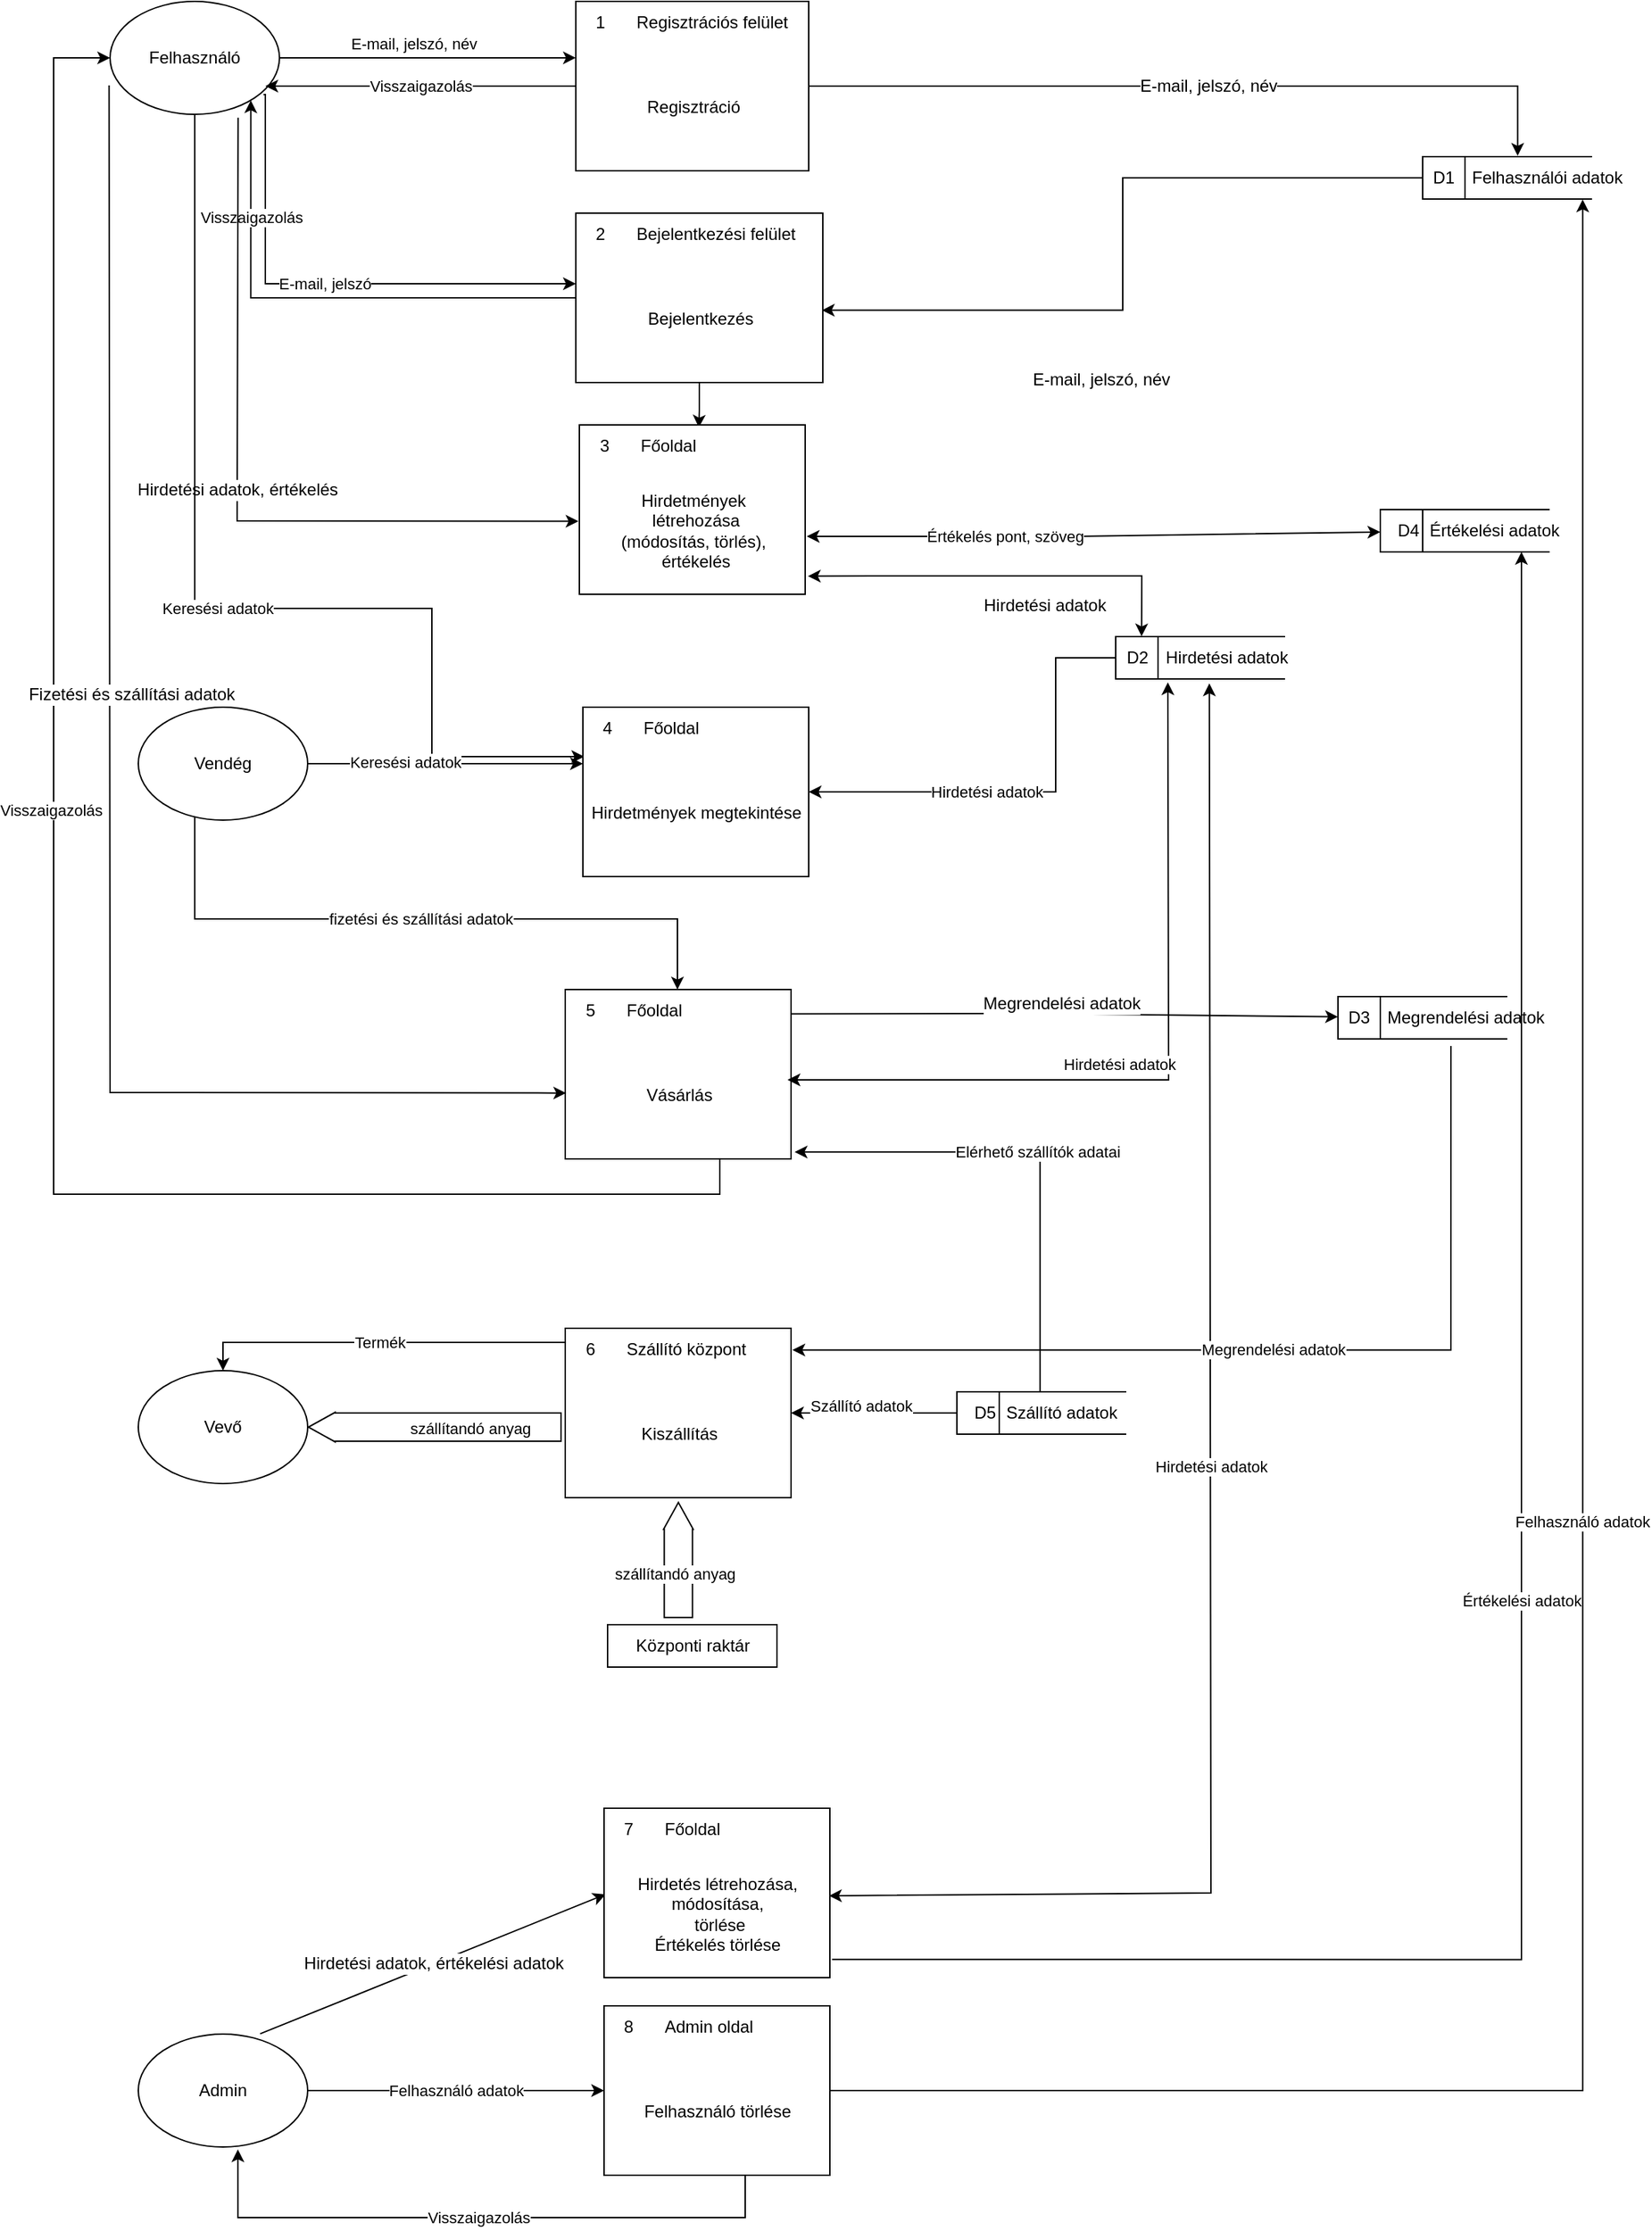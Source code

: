 <mxfile version="20.8.20" type="device"><diagram name="Page-1" id="DvjFBvJf3L-NlQ5-D-IN"><mxGraphModel dx="2043" dy="544" grid="1" gridSize="10" guides="1" tooltips="1" connect="1" arrows="1" fold="1" page="1" pageScale="1" pageWidth="827" pageHeight="1169" math="0" shadow="0"><root><mxCell id="0"/><mxCell id="1" parent="0"/><mxCell id="z8lDRwmuvihOMrb7tYAK-5" value="E-mail, jelszó, név" style="edgeStyle=orthogonalEdgeStyle;rounded=0;orthogonalLoop=1;jettySize=auto;html=1;entryX=0;entryY=0.333;entryDx=0;entryDy=0;entryPerimeter=0;" parent="1" source="z8lDRwmuvihOMrb7tYAK-1" target="z8lDRwmuvihOMrb7tYAK-2" edge="1"><mxGeometry x="-0.093" y="10" relative="1" as="geometry"><mxPoint as="offset"/></mxGeometry></mxCell><mxCell id="z8lDRwmuvihOMrb7tYAK-11" value="E-mail, jelszó" style="edgeStyle=orthogonalEdgeStyle;rounded=0;orthogonalLoop=1;jettySize=auto;html=1;entryX=0;entryY=0.417;entryDx=0;entryDy=0;entryPerimeter=0;exitX=0.906;exitY=0.825;exitDx=0;exitDy=0;exitPerimeter=0;" parent="1" source="z8lDRwmuvihOMrb7tYAK-1" target="z8lDRwmuvihOMrb7tYAK-7" edge="1"><mxGeometry relative="1" as="geometry"><mxPoint x="130" y="240" as="targetPoint"/><Array as="points"><mxPoint x="160" y="260"/></Array></mxGeometry></mxCell><mxCell id="z8lDRwmuvihOMrb7tYAK-1" value="Felhasználó" style="ellipse;whiteSpace=wrap;html=1;" parent="1" vertex="1"><mxGeometry x="50" y="60" width="120" height="80" as="geometry"/></mxCell><mxCell id="z8lDRwmuvihOMrb7tYAK-6" value="Visszaigazolás" style="edgeStyle=orthogonalEdgeStyle;rounded=0;orthogonalLoop=1;jettySize=auto;html=1;entryX=0.917;entryY=0.75;entryDx=0;entryDy=0;entryPerimeter=0;" parent="1" source="z8lDRwmuvihOMrb7tYAK-2" target="z8lDRwmuvihOMrb7tYAK-1" edge="1"><mxGeometry relative="1" as="geometry"/></mxCell><mxCell id="z8lDRwmuvihOMrb7tYAK-17" style="edgeStyle=orthogonalEdgeStyle;rounded=0;orthogonalLoop=1;jettySize=auto;html=1;entryX=0.561;entryY=-0.021;entryDx=0;entryDy=0;entryPerimeter=0;" parent="1" source="z8lDRwmuvihOMrb7tYAK-2" target="z8lDRwmuvihOMrb7tYAK-15" edge="1"><mxGeometry relative="1" as="geometry"/></mxCell><mxCell id="z8lDRwmuvihOMrb7tYAK-20" value="E-mail, jelszó, név" style="edgeLabel;html=1;align=center;verticalAlign=middle;resizable=0;points=[];fontSize=12;fontFamily=Helvetica;fontColor=default;" parent="z8lDRwmuvihOMrb7tYAK-17" vertex="1" connectable="0"><mxGeometry x="0.026" relative="1" as="geometry"><mxPoint as="offset"/></mxGeometry></mxCell><mxCell id="z8lDRwmuvihOMrb7tYAK-2" value="Regisztráció" style="html=1;dashed=0;whitespace=wrap;shape=mxgraph.dfd.process2;align=center;container=1;collapsible=0;spacingTop=30;" parent="1" vertex="1"><mxGeometry x="380" y="60" width="165" height="120" as="geometry"/></mxCell><mxCell id="z8lDRwmuvihOMrb7tYAK-3" value="1" style="text;html=1;strokeColor=none;fillColor=none;align=center;verticalAlign=middle;whiteSpace=wrap;rounded=0;movable=0;resizable=0;rotatable=0;cloneable=0;deletable=0;connectable=0;allowArrows=0;pointerEvents=1;" parent="z8lDRwmuvihOMrb7tYAK-2" vertex="1"><mxGeometry width="35" height="30" as="geometry"/></mxCell><mxCell id="z8lDRwmuvihOMrb7tYAK-4" value="Regisztrációs felület" style="text;html=1;strokeColor=none;fillColor=none;align=left;verticalAlign=middle;whiteSpace=wrap;rounded=0;movable=0;resizable=0;connectable=0;allowArrows=0;rotatable=0;cloneable=0;deletable=0;spacingLeft=6;autosize=1;resizeWidth=0;" parent="z8lDRwmuvihOMrb7tYAK-2" vertex="1"><mxGeometry x="35" width="130" height="30" as="geometry"/></mxCell><mxCell id="z8lDRwmuvihOMrb7tYAK-13" value="Visszaigazolás" style="edgeStyle=orthogonalEdgeStyle;rounded=0;orthogonalLoop=1;jettySize=auto;html=1;entryX=0.831;entryY=0.876;entryDx=0;entryDy=0;entryPerimeter=0;" parent="1" source="z8lDRwmuvihOMrb7tYAK-7" target="z8lDRwmuvihOMrb7tYAK-1" edge="1"><mxGeometry x="0.55" relative="1" as="geometry"><mxPoint as="offset"/><Array as="points"><mxPoint x="150" y="270"/></Array></mxGeometry></mxCell><mxCell id="z8lDRwmuvihOMrb7tYAK-24" value="E-mail, jelszó, név" style="edgeStyle=orthogonalEdgeStyle;rounded=0;orthogonalLoop=1;jettySize=auto;html=1;fontFamily=Helvetica;fontSize=12;fontColor=default;entryX=0.996;entryY=0.573;entryDx=0;entryDy=0;entryPerimeter=0;" parent="1" source="z8lDRwmuvihOMrb7tYAK-15" target="z8lDRwmuvihOMrb7tYAK-7" edge="1"><mxGeometry x="0.238" y="48" relative="1" as="geometry"><mxPoint y="1" as="offset"/></mxGeometry></mxCell><mxCell id="bX-yyZ8xP50YK5G3f4Rt-3" style="edgeStyle=orthogonalEdgeStyle;rounded=0;orthogonalLoop=1;jettySize=auto;html=1;entryX=0.529;entryY=0.016;entryDx=0;entryDy=0;entryPerimeter=0;" edge="1" parent="1" source="z8lDRwmuvihOMrb7tYAK-7" target="z8lDRwmuvihOMrb7tYAK-25"><mxGeometry relative="1" as="geometry"/></mxCell><mxCell id="z8lDRwmuvihOMrb7tYAK-7" value="Bejelentkezés" style="html=1;dashed=0;whitespace=wrap;shape=mxgraph.dfd.process2;align=center;container=1;collapsible=0;spacingTop=30;" parent="1" vertex="1"><mxGeometry x="380" y="210" width="175" height="120" as="geometry"/></mxCell><mxCell id="z8lDRwmuvihOMrb7tYAK-8" value="2" style="text;html=1;strokeColor=none;fillColor=none;align=center;verticalAlign=middle;whiteSpace=wrap;rounded=0;movable=0;resizable=0;rotatable=0;cloneable=0;deletable=0;connectable=0;allowArrows=0;pointerEvents=1;" parent="z8lDRwmuvihOMrb7tYAK-7" vertex="1"><mxGeometry width="35" height="30" as="geometry"/></mxCell><mxCell id="z8lDRwmuvihOMrb7tYAK-9" value="Bejelentkezési felület" style="text;html=1;strokeColor=none;fillColor=none;align=left;verticalAlign=middle;whiteSpace=wrap;rounded=0;movable=0;resizable=0;connectable=0;allowArrows=0;rotatable=0;cloneable=0;deletable=0;spacingLeft=6;autosize=1;resizeWidth=0;" parent="z8lDRwmuvihOMrb7tYAK-7" vertex="1"><mxGeometry x="35" width="140" height="30" as="geometry"/></mxCell><mxCell id="z8lDRwmuvihOMrb7tYAK-15" value="Felhasználói adatok" style="html=1;dashed=0;whitespace=wrap;shape=mxgraph.dfd.dataStoreID;align=left;spacingLeft=33;container=1;collapsible=0;autosize=0;" parent="1" vertex="1"><mxGeometry x="980" y="170" width="120" height="30" as="geometry"/></mxCell><mxCell id="z8lDRwmuvihOMrb7tYAK-16" value="D1" style="text;html=1;strokeColor=none;fillColor=none;align=center;verticalAlign=middle;whiteSpace=wrap;rounded=0;movable=0;resizable=0;rotatable=0;cloneable=0;deletable=0;allowArrows=0;connectable=0;" parent="z8lDRwmuvihOMrb7tYAK-15" vertex="1"><mxGeometry width="30" height="30" as="geometry"/></mxCell><mxCell id="z8lDRwmuvihOMrb7tYAK-28" value="Hirdetési adatok, értékelés" style="rounded=0;orthogonalLoop=1;jettySize=auto;html=1;entryX=-0.004;entryY=0.569;entryDx=0;entryDy=0;entryPerimeter=0;fontFamily=Helvetica;fontSize=12;fontColor=default;exitX=0.756;exitY=1.029;exitDx=0;exitDy=0;exitPerimeter=0;" parent="1" source="z8lDRwmuvihOMrb7tYAK-1" target="z8lDRwmuvihOMrb7tYAK-25" edge="1"><mxGeometry relative="1" as="geometry"><mxPoint x="120" y="428" as="sourcePoint"/><Array as="points"><mxPoint x="140" y="428"/></Array></mxGeometry></mxCell><mxCell id="59dx8Hv_evLFary4Q1yd-14" value="Keresési adatok" style="edgeStyle=orthogonalEdgeStyle;rounded=0;orthogonalLoop=1;jettySize=auto;html=1;entryX=0.006;entryY=0.292;entryDx=0;entryDy=0;entryPerimeter=0;exitX=0.5;exitY=1;exitDx=0;exitDy=0;" parent="1" source="z8lDRwmuvihOMrb7tYAK-1" target="59dx8Hv_evLFary4Q1yd-10" edge="1"><mxGeometry relative="1" as="geometry"><Array as="points"><mxPoint x="110" y="490"/><mxPoint x="278" y="490"/><mxPoint x="278" y="595"/></Array><mxPoint x="110.0" y="470" as="sourcePoint"/></mxGeometry></mxCell><mxCell id="pwpsIvWv1hVvPI0nKZ3A-24" style="endArrow=classic;startArrow=classic;html=1;rounded=0;verticalAlign=bottom;exitX=1.007;exitY=0.658;exitDx=0;exitDy=0;exitPerimeter=0;" parent="1" source="z8lDRwmuvihOMrb7tYAK-25" target="pwpsIvWv1hVvPI0nKZ3A-22" edge="1"><mxGeometry relative="1" as="geometry"><mxPoint x="460" y="530" as="targetPoint"/><Array as="points"><mxPoint x="730" y="439"/></Array><mxPoint x="580" y="470" as="sourcePoint"/></mxGeometry></mxCell><mxCell id="pwpsIvWv1hVvPI0nKZ3A-25" value="Értékelés pont, szöveg" style="edgeLabel;html=1;align=center;verticalAlign=middle;resizable=0;points=[];" parent="pwpsIvWv1hVvPI0nKZ3A-24" vertex="1" connectable="0"><mxGeometry x="-0.307" relative="1" as="geometry"><mxPoint x="-1" as="offset"/></mxGeometry></mxCell><mxCell id="z8lDRwmuvihOMrb7tYAK-25" value="Hirdetmények&lt;br&gt;&amp;nbsp;létrehozása&lt;br&gt;(módosítás, törlés),&lt;br&gt;&amp;nbsp;értékelés" style="html=1;dashed=0;whitespace=wrap;shape=mxgraph.dfd.process;align=center;container=1;collapsible=0;spacingTop=30;strokeColor=default;fontFamily=Helvetica;fontSize=12;fontColor=default;fillColor=default;" parent="1" vertex="1"><mxGeometry x="382.5" y="360" width="160" height="120" as="geometry"/></mxCell><mxCell id="z8lDRwmuvihOMrb7tYAK-26" value="3" style="text;html=1;strokeColor=none;fillColor=none;align=center;verticalAlign=middle;whiteSpace=wrap;rounded=0;movable=0;resizable=0;rotatable=0;cloneable=0;deletable=0;connectable=0;allowArrows=0;pointerEvents=1;fontSize=12;fontFamily=Helvetica;fontColor=default;" parent="z8lDRwmuvihOMrb7tYAK-25" vertex="1"><mxGeometry width="35" height="30" as="geometry"/></mxCell><mxCell id="z8lDRwmuvihOMrb7tYAK-27" value="Főoldal" style="text;html=1;strokeColor=none;fillColor=none;align=left;verticalAlign=middle;whiteSpace=wrap;rounded=0;movable=0;resizable=0;connectable=0;allowArrows=0;rotatable=0;cloneable=0;deletable=0;spacingLeft=6;autosize=1;resizeWidth=0;fontSize=12;fontFamily=Helvetica;fontColor=default;" parent="z8lDRwmuvihOMrb7tYAK-25" vertex="1"><mxGeometry x="35" width="70" height="30" as="geometry"/></mxCell><mxCell id="z8lDRwmuvihOMrb7tYAK-29" value="Hirdetési adatok" style="html=1;dashed=0;whitespace=wrap;shape=mxgraph.dfd.dataStoreID;align=left;spacingLeft=33;container=1;collapsible=0;autosize=0;" parent="1" vertex="1"><mxGeometry x="762.5" y="510" width="120" height="30" as="geometry"/></mxCell><mxCell id="z8lDRwmuvihOMrb7tYAK-30" value="D2" style="text;html=1;strokeColor=none;fillColor=none;align=center;verticalAlign=middle;whiteSpace=wrap;rounded=0;movable=0;resizable=0;rotatable=0;cloneable=0;deletable=0;allowArrows=0;connectable=0;fontSize=12;fontFamily=Helvetica;fontColor=default;" parent="z8lDRwmuvihOMrb7tYAK-29" vertex="1"><mxGeometry width="30" height="30" as="geometry"/></mxCell><mxCell id="z8lDRwmuvihOMrb7tYAK-33" value="Hirdetési adatok" style="endArrow=classic;startArrow=classic;html=1;rounded=0;verticalAlign=bottom;fontFamily=Helvetica;fontSize=12;fontColor=default;elbow=vertical;entryX=0.153;entryY=-0.007;entryDx=0;entryDy=0;entryPerimeter=0;exitX=1.012;exitY=0.893;exitDx=0;exitDy=0;exitPerimeter=0;" parent="1" source="z8lDRwmuvihOMrb7tYAK-25" target="z8lDRwmuvihOMrb7tYAK-29" edge="1"><mxGeometry x="0.2" y="-30" width="50" height="50" relative="1" as="geometry"><mxPoint x="542.5" y="440" as="sourcePoint"/><mxPoint x="662.5" y="440" as="targetPoint"/><Array as="points"><mxPoint x="590" y="467"/><mxPoint x="640" y="467"/><mxPoint x="781" y="467"/></Array><mxPoint as="offset"/></mxGeometry></mxCell><mxCell id="z8lDRwmuvihOMrb7tYAK-42" value="Megrendelési adatok" style="edgeStyle=none;rounded=0;orthogonalLoop=1;jettySize=auto;html=1;fontFamily=Helvetica;fontSize=12;fontColor=default;elbow=vertical;exitX=0.996;exitY=0.144;exitDx=0;exitDy=0;exitPerimeter=0;" parent="1" source="z8lDRwmuvihOMrb7tYAK-34" target="z8lDRwmuvihOMrb7tYAK-40" edge="1"><mxGeometry x="-0.011" y="7" relative="1" as="geometry"><Array as="points"><mxPoint x="692.5" y="777"/></Array><mxPoint as="offset"/></mxGeometry></mxCell><mxCell id="pwpsIvWv1hVvPI0nKZ3A-27" style="edgeStyle=orthogonalEdgeStyle;rounded=0;orthogonalLoop=1;jettySize=auto;html=1;entryX=0;entryY=0.5;entryDx=0;entryDy=0;" parent="1" source="z8lDRwmuvihOMrb7tYAK-34" target="z8lDRwmuvihOMrb7tYAK-1" edge="1"><mxGeometry relative="1" as="geometry"><mxPoint x="20" y="100" as="targetPoint"/><Array as="points"><mxPoint x="482" y="905"/><mxPoint x="10" y="905"/><mxPoint x="10" y="100"/></Array></mxGeometry></mxCell><mxCell id="pwpsIvWv1hVvPI0nKZ3A-28" value="Visszaigazolás" style="edgeLabel;html=1;align=center;verticalAlign=middle;resizable=0;points=[];" parent="pwpsIvWv1hVvPI0nKZ3A-27" vertex="1" connectable="0"><mxGeometry x="0.147" y="2" relative="1" as="geometry"><mxPoint as="offset"/></mxGeometry></mxCell><mxCell id="z8lDRwmuvihOMrb7tYAK-34" value="Vásárlás" style="html=1;dashed=0;whitespace=wrap;shape=mxgraph.dfd.process;align=center;container=1;collapsible=0;spacingTop=30;strokeColor=default;fontFamily=Helvetica;fontSize=12;fontColor=default;fillColor=default;" parent="1" vertex="1"><mxGeometry x="372.5" y="760" width="160" height="120" as="geometry"/></mxCell><mxCell id="z8lDRwmuvihOMrb7tYAK-35" value="5" style="text;html=1;strokeColor=none;fillColor=none;align=center;verticalAlign=middle;whiteSpace=wrap;rounded=0;movable=0;resizable=0;rotatable=0;cloneable=0;deletable=0;connectable=0;allowArrows=0;pointerEvents=1;fontSize=12;fontFamily=Helvetica;fontColor=default;" parent="z8lDRwmuvihOMrb7tYAK-34" vertex="1"><mxGeometry width="35" height="30" as="geometry"/></mxCell><mxCell id="z8lDRwmuvihOMrb7tYAK-36" value="Főoldal" style="text;html=1;strokeColor=none;fillColor=none;align=left;verticalAlign=middle;whiteSpace=wrap;rounded=0;movable=0;resizable=0;connectable=0;allowArrows=0;rotatable=0;cloneable=0;deletable=0;spacingLeft=6;autosize=1;resizeWidth=0;fontSize=12;fontFamily=Helvetica;fontColor=default;" parent="z8lDRwmuvihOMrb7tYAK-34" vertex="1"><mxGeometry x="35" width="70" height="30" as="geometry"/></mxCell><mxCell id="z8lDRwmuvihOMrb7tYAK-39" value="Fizetési és szállítási adatok" style="edgeStyle=none;rounded=0;orthogonalLoop=1;jettySize=auto;html=1;entryX=0.004;entryY=0.611;entryDx=0;entryDy=0;entryPerimeter=0;fontFamily=Helvetica;fontSize=12;fontColor=default;elbow=vertical;exitX=-0.006;exitY=0.743;exitDx=0;exitDy=0;exitPerimeter=0;" parent="1" source="z8lDRwmuvihOMrb7tYAK-1" target="z8lDRwmuvihOMrb7tYAK-34" edge="1"><mxGeometry x="-0.168" y="14" relative="1" as="geometry"><mxPoint x="1" as="offset"/><mxPoint x="40" y="833" as="sourcePoint"/><Array as="points"><mxPoint x="50" y="833"/></Array></mxGeometry></mxCell><mxCell id="z8lDRwmuvihOMrb7tYAK-40" value="Megrendelési adatok" style="html=1;dashed=0;whitespace=wrap;shape=mxgraph.dfd.dataStoreID;align=left;spacingLeft=33;container=1;collapsible=0;autosize=0;" parent="1" vertex="1"><mxGeometry x="920" y="765" width="120" height="30" as="geometry"/></mxCell><mxCell id="z8lDRwmuvihOMrb7tYAK-41" value="D3" style="text;html=1;strokeColor=none;fillColor=none;align=center;verticalAlign=middle;whiteSpace=wrap;rounded=0;movable=0;resizable=0;rotatable=0;cloneable=0;deletable=0;allowArrows=0;connectable=0;fontSize=12;fontFamily=Helvetica;fontColor=default;" parent="z8lDRwmuvihOMrb7tYAK-40" vertex="1"><mxGeometry width="30" height="30" as="geometry"/></mxCell><mxCell id="z8lDRwmuvihOMrb7tYAK-49" value="Hirdetési adatok, értékelési adatok" style="edgeStyle=none;rounded=0;orthogonalLoop=1;jettySize=auto;html=1;entryX=0.007;entryY=0.508;entryDx=0;entryDy=0;entryPerimeter=0;fontFamily=Helvetica;fontSize=12;fontColor=default;elbow=vertical;exitX=0.719;exitY=-0.002;exitDx=0;exitDy=0;exitPerimeter=0;" parent="1" source="pwpsIvWv1hVvPI0nKZ3A-8" target="z8lDRwmuvihOMrb7tYAK-46" edge="1"><mxGeometry relative="1" as="geometry"><mxPoint x="190" y="1400.212" as="sourcePoint"/></mxGeometry></mxCell><mxCell id="pwpsIvWv1hVvPI0nKZ3A-38" value="Értékelési adatok" style="edgeStyle=orthogonalEdgeStyle;rounded=0;orthogonalLoop=1;jettySize=auto;html=1;exitX=1.01;exitY=0.893;exitDx=0;exitDy=0;exitPerimeter=0;" parent="1" source="z8lDRwmuvihOMrb7tYAK-46" target="pwpsIvWv1hVvPI0nKZ3A-22" edge="1"><mxGeometry relative="1" as="geometry"><mxPoint x="1070" y="1448" as="targetPoint"/><Array as="points"><mxPoint x="1050" y="1447"/></Array></mxGeometry></mxCell><mxCell id="z8lDRwmuvihOMrb7tYAK-46" value="Hirdetés létrehozása, &lt;br&gt;módosítása,&lt;br&gt;&amp;nbsp;törlése&lt;br&gt;Értékelés törlése" style="html=1;dashed=0;whitespace=wrap;shape=mxgraph.dfd.process;align=center;container=1;collapsible=0;spacingTop=30;strokeColor=default;fontFamily=Helvetica;fontSize=12;fontColor=default;fillColor=default;" parent="1" vertex="1"><mxGeometry x="400" y="1340" width="160" height="120" as="geometry"/></mxCell><mxCell id="z8lDRwmuvihOMrb7tYAK-47" value="7" style="text;html=1;strokeColor=none;fillColor=none;align=center;verticalAlign=middle;whiteSpace=wrap;rounded=0;movable=0;resizable=0;rotatable=0;cloneable=0;deletable=0;connectable=0;allowArrows=0;pointerEvents=1;fontSize=12;fontFamily=Helvetica;fontColor=default;" parent="z8lDRwmuvihOMrb7tYAK-46" vertex="1"><mxGeometry width="35" height="30" as="geometry"/></mxCell><mxCell id="z8lDRwmuvihOMrb7tYAK-48" value="Főoldal" style="text;html=1;strokeColor=none;fillColor=none;align=left;verticalAlign=middle;whiteSpace=wrap;rounded=0;movable=0;resizable=0;connectable=0;allowArrows=0;rotatable=0;cloneable=0;deletable=0;spacingLeft=6;autosize=1;resizeWidth=0;fontSize=12;fontFamily=Helvetica;fontColor=default;" parent="z8lDRwmuvihOMrb7tYAK-46" vertex="1"><mxGeometry x="35" width="70" height="30" as="geometry"/></mxCell><mxCell id="pwpsIvWv1hVvPI0nKZ3A-7" value="Hirdetési adatok" style="endArrow=classic;startArrow=classic;html=1;rounded=0;verticalAlign=bottom;exitX=0.996;exitY=0.517;exitDx=0;exitDy=0;exitPerimeter=0;entryX=0.553;entryY=1.105;entryDx=0;entryDy=0;entryPerimeter=0;" parent="1" source="z8lDRwmuvihOMrb7tYAK-46" target="z8lDRwmuvihOMrb7tYAK-29" edge="1"><mxGeometry width="50" height="50" relative="1" as="geometry"><mxPoint x="560" y="1399.29" as="sourcePoint"/><mxPoint x="830" y="1400" as="targetPoint"/><Array as="points"><mxPoint x="830" y="1400"/></Array></mxGeometry></mxCell><mxCell id="pwpsIvWv1hVvPI0nKZ3A-12" value="Felhasználó adatok" style="edgeStyle=orthogonalEdgeStyle;rounded=0;orthogonalLoop=1;jettySize=auto;html=1;" parent="1" source="pwpsIvWv1hVvPI0nKZ3A-8" target="pwpsIvWv1hVvPI0nKZ3A-9" edge="1"><mxGeometry relative="1" as="geometry"/></mxCell><mxCell id="pwpsIvWv1hVvPI0nKZ3A-8" value="Admin" style="ellipse;whiteSpace=wrap;html=1;" parent="1" vertex="1"><mxGeometry x="70" y="1500" width="120" height="80" as="geometry"/></mxCell><mxCell id="pwpsIvWv1hVvPI0nKZ3A-17" value="Felhasználó adatok" style="edgeStyle=orthogonalEdgeStyle;rounded=0;orthogonalLoop=1;jettySize=auto;html=1;entryX=0.945;entryY=1.01;entryDx=0;entryDy=0;entryPerimeter=0;" parent="1" source="pwpsIvWv1hVvPI0nKZ3A-9" target="z8lDRwmuvihOMrb7tYAK-15" edge="1"><mxGeometry relative="1" as="geometry"><mxPoint x="1090" y="1540" as="targetPoint"/><Array as="points"><mxPoint x="1093" y="1540"/></Array></mxGeometry></mxCell><mxCell id="pwpsIvWv1hVvPI0nKZ3A-21" value="Visszaigazolás" style="edgeStyle=orthogonalEdgeStyle;rounded=0;orthogonalLoop=1;jettySize=auto;html=1;entryX=0.588;entryY=1.021;entryDx=0;entryDy=0;entryPerimeter=0;" parent="1" source="pwpsIvWv1hVvPI0nKZ3A-9" target="pwpsIvWv1hVvPI0nKZ3A-8" edge="1"><mxGeometry relative="1" as="geometry"><mxPoint x="140" y="1680" as="targetPoint"/><Array as="points"><mxPoint x="500" y="1630"/><mxPoint x="141" y="1630"/></Array></mxGeometry></mxCell><mxCell id="pwpsIvWv1hVvPI0nKZ3A-9" value="Felhasználó törlése" style="html=1;dashed=0;whitespace=wrap;shape=mxgraph.dfd.process2;align=center;container=1;collapsible=0;spacingTop=30;" parent="1" vertex="1"><mxGeometry x="400" y="1480" width="160" height="120" as="geometry"/></mxCell><mxCell id="pwpsIvWv1hVvPI0nKZ3A-10" value="8" style="text;html=1;strokeColor=none;fillColor=none;align=center;verticalAlign=middle;whiteSpace=wrap;rounded=0;movable=0;resizable=0;rotatable=0;cloneable=0;deletable=0;connectable=0;allowArrows=0;pointerEvents=1;" parent="pwpsIvWv1hVvPI0nKZ3A-9" vertex="1"><mxGeometry width="35" height="30" as="geometry"/></mxCell><mxCell id="pwpsIvWv1hVvPI0nKZ3A-11" value="Admin oldal" style="text;html=1;strokeColor=none;fillColor=none;align=left;verticalAlign=middle;whiteSpace=wrap;rounded=0;movable=0;resizable=0;connectable=0;allowArrows=0;rotatable=0;cloneable=0;deletable=0;spacingLeft=6;autosize=1;resizeWidth=0;" parent="pwpsIvWv1hVvPI0nKZ3A-9" vertex="1"><mxGeometry x="35" width="90" height="30" as="geometry"/></mxCell><mxCell id="pwpsIvWv1hVvPI0nKZ3A-22" value="Értékelési adatok" style="html=1;dashed=0;whitespace=wrap;shape=mxgraph.dfd.dataStoreID;align=left;spacingLeft=33;container=1;collapsible=0;autosize=0;" parent="1" vertex="1"><mxGeometry x="950" y="420" width="120" height="30" as="geometry"/></mxCell><mxCell id="pwpsIvWv1hVvPI0nKZ3A-23" value="D4" style="text;html=1;strokeColor=none;fillColor=none;align=center;verticalAlign=middle;whiteSpace=wrap;rounded=0;connectable=0;allowArrows=0;movable=0;resizable=0;rotatable=0;cloneable=0;deletable=0;" parent="pwpsIvWv1hVvPI0nKZ3A-22" vertex="1"><mxGeometry x="5" width="30" height="30" as="geometry"/></mxCell><mxCell id="pwpsIvWv1hVvPI0nKZ3A-31" value="Elérhető szállítók adatai" style="edgeStyle=orthogonalEdgeStyle;rounded=0;orthogonalLoop=1;jettySize=auto;html=1;entryX=1.016;entryY=0.959;entryDx=0;entryDy=0;entryPerimeter=0;exitX=0.491;exitY=0.006;exitDx=0;exitDy=0;exitPerimeter=0;" parent="1" source="59dx8Hv_evLFary4Q1yd-27" target="z8lDRwmuvihOMrb7tYAK-34" edge="1"><mxGeometry relative="1" as="geometry"><mxPoint x="542.5" y="875" as="targetPoint"/><Array as="points"><mxPoint x="709" y="875"/></Array><mxPoint x="822.429" y="895" as="sourcePoint"/></mxGeometry></mxCell><mxCell id="59dx8Hv_evLFary4Q1yd-13" style="edgeStyle=orthogonalEdgeStyle;rounded=0;orthogonalLoop=1;jettySize=auto;html=1;" parent="1" source="59dx8Hv_evLFary4Q1yd-5" target="59dx8Hv_evLFary4Q1yd-10" edge="1"><mxGeometry relative="1" as="geometry"><Array as="points"><mxPoint x="120" y="620"/></Array></mxGeometry></mxCell><mxCell id="59dx8Hv_evLFary4Q1yd-15" value="Keresési adatok" style="edgeLabel;html=1;align=center;verticalAlign=middle;resizable=0;points=[];" parent="59dx8Hv_evLFary4Q1yd-13" vertex="1" connectable="0"><mxGeometry x="-0.297" y="1" relative="1" as="geometry"><mxPoint as="offset"/></mxGeometry></mxCell><mxCell id="59dx8Hv_evLFary4Q1yd-5" value="Vendég" style="ellipse;whiteSpace=wrap;html=1;" parent="1" vertex="1"><mxGeometry x="70" y="560" width="120" height="80" as="geometry"/></mxCell><mxCell id="59dx8Hv_evLFary4Q1yd-8" value="fizetési és szállítási adatok" style="edgeStyle=orthogonalEdgeStyle;rounded=0;orthogonalLoop=1;jettySize=auto;html=1;" parent="1" source="59dx8Hv_evLFary4Q1yd-5" target="z8lDRwmuvihOMrb7tYAK-34" edge="1"><mxGeometry relative="1" as="geometry"><mxPoint x="120" y="710" as="sourcePoint"/><Array as="points"><mxPoint x="110" y="710"/><mxPoint x="452" y="710"/></Array></mxGeometry></mxCell><mxCell id="59dx8Hv_evLFary4Q1yd-16" style="edgeStyle=orthogonalEdgeStyle;rounded=0;orthogonalLoop=1;jettySize=auto;html=1;" parent="1" source="z8lDRwmuvihOMrb7tYAK-29" target="59dx8Hv_evLFary4Q1yd-10" edge="1"><mxGeometry relative="1" as="geometry"><mxPoint x="650" y="530" as="sourcePoint"/><Array as="points"><mxPoint x="720" y="620"/></Array></mxGeometry></mxCell><mxCell id="59dx8Hv_evLFary4Q1yd-17" value="Hirdetési adatok" style="edgeLabel;html=1;align=center;verticalAlign=middle;resizable=0;points=[];" parent="59dx8Hv_evLFary4Q1yd-16" vertex="1" connectable="0"><mxGeometry x="0.196" relative="1" as="geometry"><mxPoint as="offset"/></mxGeometry></mxCell><mxCell id="59dx8Hv_evLFary4Q1yd-10" value="Hirdetmények megtekintése" style="html=1;dashed=0;whitespace=wrap;shape=mxgraph.dfd.process2;align=center;container=1;collapsible=0;spacingTop=30;" parent="1" vertex="1"><mxGeometry x="385" y="560" width="160" height="120" as="geometry"/></mxCell><mxCell id="59dx8Hv_evLFary4Q1yd-11" value="4" style="text;html=1;strokeColor=none;fillColor=none;align=center;verticalAlign=middle;whiteSpace=wrap;rounded=0;movable=0;resizable=0;rotatable=0;cloneable=0;deletable=0;connectable=0;allowArrows=0;pointerEvents=1;" parent="59dx8Hv_evLFary4Q1yd-10" vertex="1"><mxGeometry width="35" height="30" as="geometry"/></mxCell><mxCell id="59dx8Hv_evLFary4Q1yd-12" value="Főoldal" style="text;html=1;strokeColor=none;fillColor=none;align=left;verticalAlign=middle;whiteSpace=wrap;rounded=0;movable=0;resizable=0;connectable=0;allowArrows=0;rotatable=0;cloneable=0;deletable=0;spacingLeft=6;autosize=1;resizeWidth=0;" parent="59dx8Hv_evLFary4Q1yd-10" vertex="1"><mxGeometry x="35" width="70" height="30" as="geometry"/></mxCell><mxCell id="59dx8Hv_evLFary4Q1yd-38" value="Termék" style="edgeStyle=orthogonalEdgeStyle;rounded=0;orthogonalLoop=1;jettySize=auto;html=1;entryX=0.5;entryY=0;entryDx=0;entryDy=0;" parent="1" source="59dx8Hv_evLFary4Q1yd-22" target="59dx8Hv_evLFary4Q1yd-25" edge="1"><mxGeometry relative="1" as="geometry"><mxPoint x="140" y="1010" as="targetPoint"/><Array as="points"><mxPoint x="130" y="1010"/></Array></mxGeometry></mxCell><mxCell id="59dx8Hv_evLFary4Q1yd-22" value="Kiszállítás" style="html=1;dashed=0;whitespace=wrap;shape=mxgraph.dfd.process2;align=center;container=1;collapsible=0;spacingTop=30;" parent="1" vertex="1"><mxGeometry x="372.5" y="1000" width="160" height="120" as="geometry"/></mxCell><mxCell id="59dx8Hv_evLFary4Q1yd-23" value="6" style="text;html=1;strokeColor=none;fillColor=none;align=center;verticalAlign=middle;whiteSpace=wrap;rounded=0;movable=0;resizable=0;rotatable=0;cloneable=0;deletable=0;connectable=0;allowArrows=0;pointerEvents=1;" parent="59dx8Hv_evLFary4Q1yd-22" vertex="1"><mxGeometry width="35" height="30" as="geometry"/></mxCell><mxCell id="59dx8Hv_evLFary4Q1yd-24" value="Szállító központ" style="text;html=1;strokeColor=none;fillColor=none;align=left;verticalAlign=middle;whiteSpace=wrap;rounded=0;movable=0;resizable=0;connectable=0;allowArrows=0;rotatable=0;cloneable=0;deletable=0;spacingLeft=6;autosize=1;resizeWidth=0;" parent="59dx8Hv_evLFary4Q1yd-22" vertex="1"><mxGeometry x="35" width="110" height="30" as="geometry"/></mxCell><mxCell id="59dx8Hv_evLFary4Q1yd-25" value="Vevő" style="ellipse;whiteSpace=wrap;html=1;" parent="1" vertex="1"><mxGeometry x="70" y="1030" width="120" height="80" as="geometry"/></mxCell><mxCell id="59dx8Hv_evLFary4Q1yd-32" style="edgeStyle=orthogonalEdgeStyle;rounded=0;orthogonalLoop=1;jettySize=auto;html=1;" parent="1" source="59dx8Hv_evLFary4Q1yd-27" target="59dx8Hv_evLFary4Q1yd-22" edge="1"><mxGeometry relative="1" as="geometry"/></mxCell><mxCell id="59dx8Hv_evLFary4Q1yd-33" value="Szállító adatok" style="edgeLabel;html=1;align=center;verticalAlign=middle;resizable=0;points=[];" parent="59dx8Hv_evLFary4Q1yd-32" vertex="1" connectable="0"><mxGeometry x="0.165" y="-5" relative="1" as="geometry"><mxPoint as="offset"/></mxGeometry></mxCell><mxCell id="59dx8Hv_evLFary4Q1yd-27" value="Szállító adatok" style="html=1;dashed=0;whitespace=wrap;shape=mxgraph.dfd.dataStoreID;align=left;spacingLeft=33;container=1;collapsible=0;autosize=0;" parent="1" vertex="1"><mxGeometry x="650" y="1045" width="120" height="30" as="geometry"/></mxCell><mxCell id="59dx8Hv_evLFary4Q1yd-28" value="D5" style="text;html=1;strokeColor=none;fillColor=none;align=center;verticalAlign=middle;whiteSpace=wrap;rounded=0;connectable=0;allowArrows=0;movable=0;resizable=0;rotatable=0;cloneable=0;deletable=0;" parent="59dx8Hv_evLFary4Q1yd-27" vertex="1"><mxGeometry x="5" width="30" height="30" as="geometry"/></mxCell><mxCell id="59dx8Hv_evLFary4Q1yd-31" value="Megrendelési adatok" style="edgeStyle=orthogonalEdgeStyle;rounded=0;orthogonalLoop=1;jettySize=auto;html=1;entryX=1.006;entryY=0.128;entryDx=0;entryDy=0;entryPerimeter=0;exitX=0.667;exitY=1.167;exitDx=0;exitDy=0;exitPerimeter=0;" parent="1" source="z8lDRwmuvihOMrb7tYAK-40" target="59dx8Hv_evLFary4Q1yd-22" edge="1"><mxGeometry relative="1" as="geometry"><mxPoint x="1000" y="1015" as="sourcePoint"/><Array as="points"><mxPoint x="1000" y="1015"/></Array></mxGeometry></mxCell><mxCell id="59dx8Hv_evLFary4Q1yd-39" value="Hirdetési adatok" style="endArrow=classic;startArrow=classic;html=1;rounded=0;verticalAlign=bottom;entryX=0.308;entryY=1.078;entryDx=0;entryDy=0;entryPerimeter=0;" parent="1" target="z8lDRwmuvihOMrb7tYAK-29" edge="1"><mxGeometry x="-0.15" y="2" width="50" height="50" relative="1" as="geometry"><mxPoint x="530" y="824" as="sourcePoint"/><mxPoint x="761.66" y="823.99" as="targetPoint"/><mxPoint as="offset"/><Array as="points"><mxPoint x="800" y="824"/></Array></mxGeometry></mxCell><mxCell id="59dx8Hv_evLFary4Q1yd-42" value="Központi raktár" style="rounded=0;whiteSpace=wrap;html=1;" parent="1" vertex="1"><mxGeometry x="402.5" y="1210" width="120" height="30" as="geometry"/></mxCell><mxCell id="59dx8Hv_evLFary4Q1yd-43" value="szállítandó anyag" style="shape=flexArrow;endArrow=classic;html=1;rounded=0;width=20;startWidth=0;endWidth=0;exitX=0.418;exitY=-0.154;exitDx=0;exitDy=0;exitPerimeter=0;entryX=0.501;entryY=1.024;entryDx=0;entryDy=0;entryPerimeter=0;" parent="1" source="59dx8Hv_evLFary4Q1yd-42" target="59dx8Hv_evLFary4Q1yd-22" edge="1"><mxGeometry x="-0.235" y="3" width="50" height="50" relative="1" as="geometry"><mxPoint x="440" y="1160" as="sourcePoint"/><mxPoint x="560" y="1160" as="targetPoint"/><mxPoint as="offset"/></mxGeometry></mxCell><mxCell id="59dx8Hv_evLFary4Q1yd-44" value="szállítandó anyag" style="shape=flexArrow;endArrow=classic;html=1;rounded=0;width=20;startWidth=0;endWidth=0;fontStyle=0;movable=1;resizable=1;rotatable=1;deletable=1;editable=1;locked=0;connectable=1;entryX=1;entryY=0.5;entryDx=0;entryDy=0;" parent="1" target="59dx8Hv_evLFary4Q1yd-25" edge="1"><mxGeometry x="-0.276" y="1" width="50" height="50" relative="1" as="geometry"><mxPoint x="370" y="1070" as="sourcePoint"/><mxPoint x="200" y="1090" as="targetPoint"/><mxPoint as="offset"/></mxGeometry></mxCell></root></mxGraphModel></diagram></mxfile>